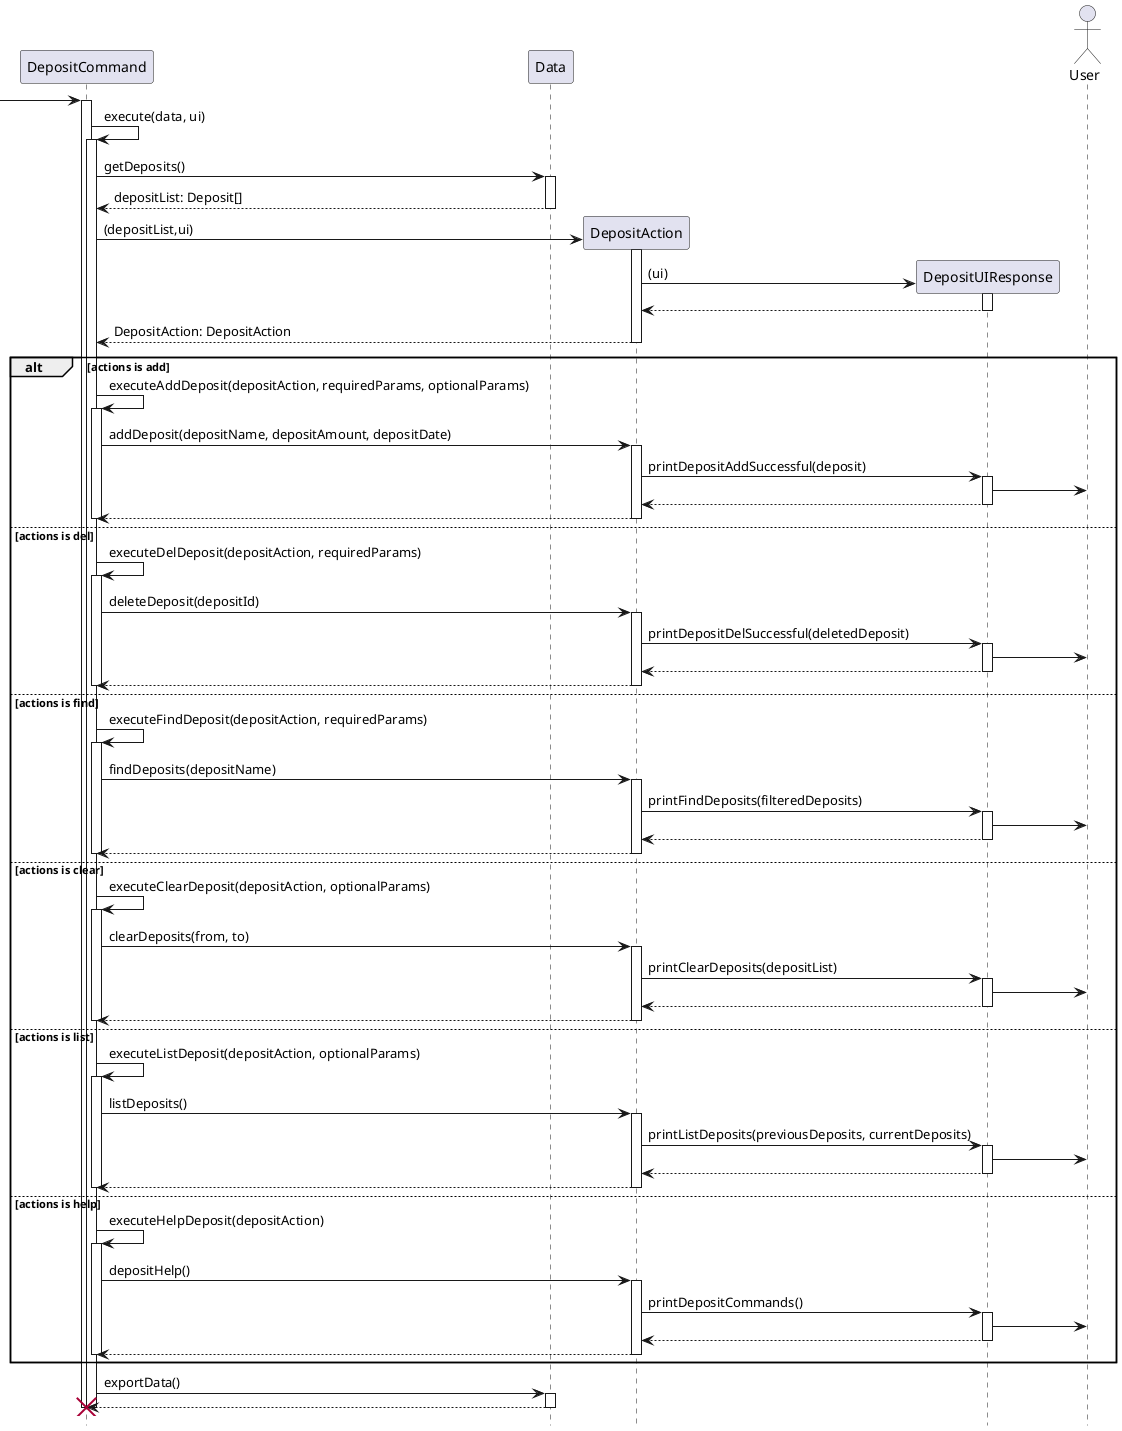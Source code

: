 @startuml

hide footbox

participant DepositCommand
participant Data
participant DepositAction
participant DepositUIResponse
actor User

 -> "DepositCommand":

activate "DepositCommand"
"DepositCommand" -> "DepositCommand": execute(data, ui)
activate  "DepositCommand"
"DepositCommand" -> "Data": getDeposits()
activate "Data"
return depositList: Deposit[]
deactivate "Data"

"DepositCommand" -> "DepositAction" ** : (depositList,ui)
activate "DepositAction"

"DepositAction" -> "DepositUIResponse" ** : (ui)
activate "DepositUIResponse"
"DepositUIResponse" --> "DepositAction"
deactivate "DepositUIResponse"

return DepositAction: DepositAction
deactivate "DepositAction"


alt actions is add
"DepositCommand" -> "DepositCommand": executeAddDeposit(depositAction, requiredParams, optionalParams)
activate "DepositCommand"
"DepositCommand" -> "DepositAction" : addDeposit(depositName, depositAmount, depositDate)
activate "DepositAction"
"DepositAction" -> "DepositUIResponse" : printDepositAddSuccessful(deposit)
activate "DepositUIResponse"
"DepositUIResponse" -> User
return
return

deactivate "DepositCommand"

else actions is del
"DepositCommand" -> "DepositCommand": executeDelDeposit(depositAction, requiredParams)
activate "DepositCommand"
"DepositCommand" -> "DepositAction" : deleteDeposit(depositId)
activate "DepositAction"
"DepositAction" -> "DepositUIResponse" : printDepositDelSuccessful(deletedDeposit)
activate "DepositUIResponse"
"DepositUIResponse" -> User
return
return

deactivate "DepositCommand"

else actions is find
"DepositCommand" -> "DepositCommand": executeFindDeposit(depositAction, requiredParams)
activate "DepositCommand"
"DepositCommand" -> "DepositAction" : findDeposits(depositName)
activate "DepositAction"
"DepositAction" -> "DepositUIResponse" : printFindDeposits(filteredDeposits)
activate "DepositUIResponse"
"DepositUIResponse" -> User
return
return

deactivate "DepositCommand"

else actions is clear
"DepositCommand" -> "DepositCommand": executeClearDeposit(depositAction, optionalParams)
activate "DepositCommand"
"DepositCommand" -> "DepositAction" : clearDeposits(from, to)
activate "DepositAction"
"DepositAction" -> "DepositUIResponse" : printClearDeposits(depositList)
activate "DepositUIResponse"
"DepositUIResponse" -> User
return
return

deactivate "DepositCommand"

else actions is list
"DepositCommand" -> "DepositCommand": executeListDeposit(depositAction, optionalParams)
activate "DepositCommand"
"DepositCommand" -> "DepositAction" : listDeposits()
activate "DepositAction"
"DepositAction" -> "DepositUIResponse" : printListDeposits(previousDeposits, currentDeposits)
activate "DepositUIResponse"
"DepositUIResponse" -> User
return
return

deactivate "DepositCommand"

else actions is help
"DepositCommand" -> "DepositCommand": executeHelpDeposit(depositAction)
activate "DepositCommand"
"DepositCommand" -> "DepositAction" : depositHelp()
activate "DepositAction"
"DepositAction" -> "DepositUIResponse" : printDepositCommands()
activate "DepositUIResponse"
"DepositUIResponse" -> User
return
return

deactivate "DepositCommand"
end

"DepositCommand" -> "Data": exportData()
activate "Data"
return
deactivate "Data"

destroy "DepositCommand"
deactivate "DepositCommand"

@enduml
